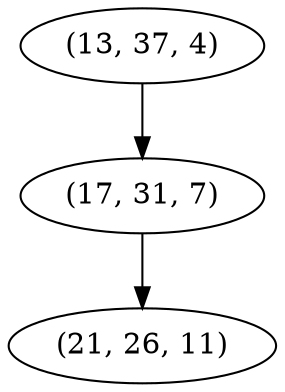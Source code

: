 digraph tree {
    "(13, 37, 4)";
    "(17, 31, 7)";
    "(21, 26, 11)";
    "(13, 37, 4)" -> "(17, 31, 7)";
    "(17, 31, 7)" -> "(21, 26, 11)";
}
